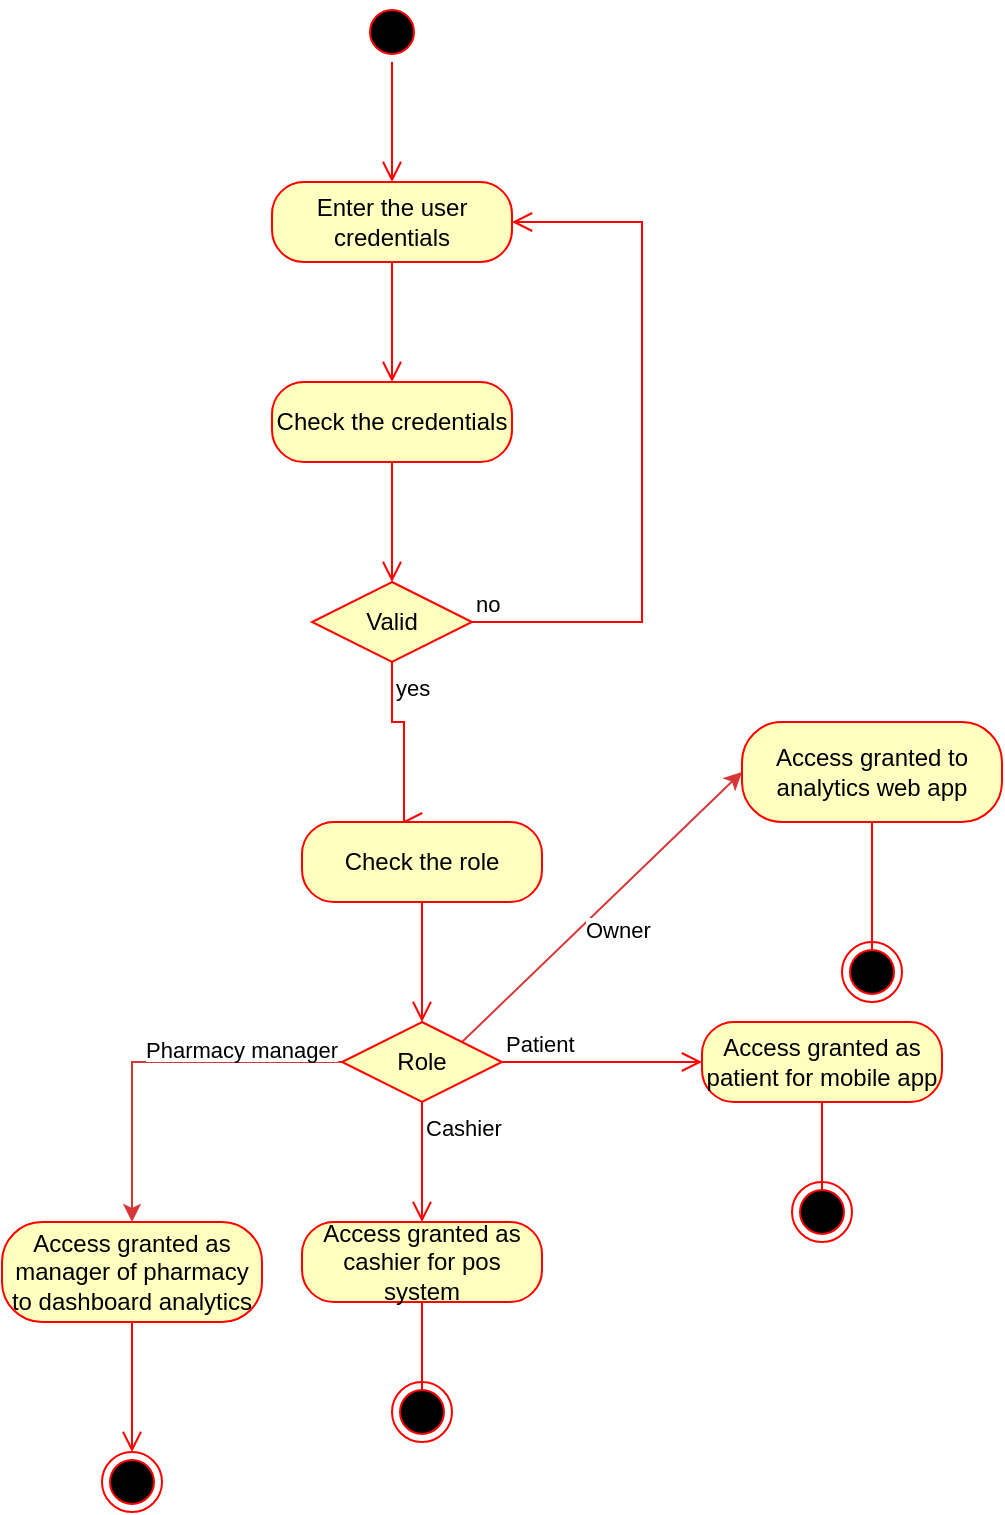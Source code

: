 <mxfile version="24.2.2" type="github">
  <diagram name="Page-1" id="9CuGm11pb3p5UBxIqzJ4">
    <mxGraphModel dx="996" dy="559" grid="1" gridSize="10" guides="1" tooltips="1" connect="1" arrows="1" fold="1" page="1" pageScale="1" pageWidth="850" pageHeight="1100" math="0" shadow="0">
      <root>
        <mxCell id="0" />
        <mxCell id="1" parent="0" />
        <mxCell id="XgTPd9MAxosdzQm31Srk-1" value="" style="ellipse;html=1;shape=startState;fillColor=#000000;strokeColor=#ff0000;" vertex="1" parent="1">
          <mxGeometry x="310" y="20" width="30" height="30" as="geometry" />
        </mxCell>
        <mxCell id="XgTPd9MAxosdzQm31Srk-2" value="" style="edgeStyle=orthogonalEdgeStyle;html=1;verticalAlign=bottom;endArrow=open;endSize=8;strokeColor=#ff0000;rounded=0;" edge="1" source="XgTPd9MAxosdzQm31Srk-1" parent="1">
          <mxGeometry relative="1" as="geometry">
            <mxPoint x="325" y="110" as="targetPoint" />
          </mxGeometry>
        </mxCell>
        <mxCell id="XgTPd9MAxosdzQm31Srk-3" value="Enter the user credentials" style="rounded=1;whiteSpace=wrap;html=1;arcSize=40;fontColor=#000000;fillColor=#ffffc0;strokeColor=#ff0000;" vertex="1" parent="1">
          <mxGeometry x="265" y="110" width="120" height="40" as="geometry" />
        </mxCell>
        <mxCell id="XgTPd9MAxosdzQm31Srk-4" value="" style="edgeStyle=orthogonalEdgeStyle;html=1;verticalAlign=bottom;endArrow=open;endSize=8;strokeColor=#ff0000;rounded=0;" edge="1" source="XgTPd9MAxosdzQm31Srk-3" parent="1">
          <mxGeometry relative="1" as="geometry">
            <mxPoint x="325" y="210" as="targetPoint" />
          </mxGeometry>
        </mxCell>
        <mxCell id="XgTPd9MAxosdzQm31Srk-5" value="Check the credentials" style="rounded=1;whiteSpace=wrap;html=1;arcSize=40;fontColor=#000000;fillColor=#ffffc0;strokeColor=#ff0000;" vertex="1" parent="1">
          <mxGeometry x="265" y="210" width="120" height="40" as="geometry" />
        </mxCell>
        <mxCell id="XgTPd9MAxosdzQm31Srk-6" value="" style="edgeStyle=orthogonalEdgeStyle;html=1;verticalAlign=bottom;endArrow=open;endSize=8;strokeColor=#ff0000;rounded=0;" edge="1" source="XgTPd9MAxosdzQm31Srk-5" parent="1">
          <mxGeometry relative="1" as="geometry">
            <mxPoint x="325" y="310" as="targetPoint" />
          </mxGeometry>
        </mxCell>
        <mxCell id="XgTPd9MAxosdzQm31Srk-7" value="Valid" style="rhombus;whiteSpace=wrap;html=1;fontColor=#000000;fillColor=#ffffc0;strokeColor=#ff0000;" vertex="1" parent="1">
          <mxGeometry x="285" y="310" width="80" height="40" as="geometry" />
        </mxCell>
        <mxCell id="XgTPd9MAxosdzQm31Srk-8" value="no" style="edgeStyle=orthogonalEdgeStyle;html=1;align=left;verticalAlign=bottom;endArrow=open;endSize=8;strokeColor=#ff0000;rounded=0;entryX=1;entryY=0.5;entryDx=0;entryDy=0;" edge="1" source="XgTPd9MAxosdzQm31Srk-7" parent="1" target="XgTPd9MAxosdzQm31Srk-3">
          <mxGeometry x="-1" relative="1" as="geometry">
            <mxPoint x="470" y="330" as="targetPoint" />
            <Array as="points">
              <mxPoint x="450" y="330" />
              <mxPoint x="450" y="130" />
            </Array>
          </mxGeometry>
        </mxCell>
        <mxCell id="XgTPd9MAxosdzQm31Srk-9" value="yes" style="edgeStyle=orthogonalEdgeStyle;html=1;align=left;verticalAlign=top;endArrow=open;endSize=8;strokeColor=#ff0000;rounded=0;" edge="1" source="XgTPd9MAxosdzQm31Srk-7" parent="1">
          <mxGeometry x="-1" relative="1" as="geometry">
            <mxPoint x="330" y="430" as="targetPoint" />
            <Array as="points">
              <mxPoint x="325" y="380" />
              <mxPoint x="331" y="380" />
            </Array>
          </mxGeometry>
        </mxCell>
        <mxCell id="XgTPd9MAxosdzQm31Srk-10" value="Check the role" style="rounded=1;whiteSpace=wrap;html=1;arcSize=40;fontColor=#000000;fillColor=#ffffc0;strokeColor=#ff0000;" vertex="1" parent="1">
          <mxGeometry x="280" y="430" width="120" height="40" as="geometry" />
        </mxCell>
        <mxCell id="XgTPd9MAxosdzQm31Srk-11" value="" style="edgeStyle=orthogonalEdgeStyle;html=1;verticalAlign=bottom;endArrow=open;endSize=8;strokeColor=#ff0000;rounded=0;" edge="1" source="XgTPd9MAxosdzQm31Srk-10" parent="1">
          <mxGeometry relative="1" as="geometry">
            <mxPoint x="340" y="530" as="targetPoint" />
          </mxGeometry>
        </mxCell>
        <mxCell id="XgTPd9MAxosdzQm31Srk-24" style="edgeStyle=orthogonalEdgeStyle;rounded=0;orthogonalLoop=1;jettySize=auto;html=1;exitX=0;exitY=0.5;exitDx=0;exitDy=0;entryX=0.5;entryY=0;entryDx=0;entryDy=0;strokeColor=#D73737;" edge="1" parent="1" source="XgTPd9MAxosdzQm31Srk-12" target="XgTPd9MAxosdzQm31Srk-21">
          <mxGeometry relative="1" as="geometry" />
        </mxCell>
        <mxCell id="XgTPd9MAxosdzQm31Srk-29" style="rounded=0;orthogonalLoop=1;jettySize=auto;html=1;exitX=1;exitY=0;exitDx=0;exitDy=0;entryX=0;entryY=0.5;entryDx=0;entryDy=0;strokeColor=#D73737;" edge="1" parent="1" source="XgTPd9MAxosdzQm31Srk-12" target="XgTPd9MAxosdzQm31Srk-27">
          <mxGeometry relative="1" as="geometry" />
        </mxCell>
        <mxCell id="XgTPd9MAxosdzQm31Srk-12" value="Role" style="rhombus;whiteSpace=wrap;html=1;fontColor=#000000;fillColor=#ffffc0;strokeColor=#ff0000;" vertex="1" parent="1">
          <mxGeometry x="300" y="530" width="80" height="40" as="geometry" />
        </mxCell>
        <mxCell id="XgTPd9MAxosdzQm31Srk-13" value="Patient" style="edgeStyle=orthogonalEdgeStyle;html=1;align=left;verticalAlign=bottom;endArrow=open;endSize=8;strokeColor=#ff0000;rounded=0;" edge="1" source="XgTPd9MAxosdzQm31Srk-12" parent="1">
          <mxGeometry x="-1" relative="1" as="geometry">
            <mxPoint x="480" y="550" as="targetPoint" />
          </mxGeometry>
        </mxCell>
        <mxCell id="XgTPd9MAxosdzQm31Srk-14" value="Cashier" style="edgeStyle=orthogonalEdgeStyle;html=1;align=left;verticalAlign=top;endArrow=open;endSize=8;strokeColor=#ff0000;rounded=0;" edge="1" source="XgTPd9MAxosdzQm31Srk-12" parent="1">
          <mxGeometry x="-1" relative="1" as="geometry">
            <mxPoint x="340" y="630" as="targetPoint" />
          </mxGeometry>
        </mxCell>
        <mxCell id="XgTPd9MAxosdzQm31Srk-15" value="Access granted as patient for mobile app" style="rounded=1;whiteSpace=wrap;html=1;arcSize=40;fontColor=#000000;fillColor=#ffffc0;strokeColor=#ff0000;" vertex="1" parent="1">
          <mxGeometry x="480" y="530" width="120" height="40" as="geometry" />
        </mxCell>
        <mxCell id="XgTPd9MAxosdzQm31Srk-16" value="" style="edgeStyle=orthogonalEdgeStyle;html=1;verticalAlign=bottom;endArrow=open;endSize=8;strokeColor=#ff0000;rounded=0;" edge="1" source="XgTPd9MAxosdzQm31Srk-15" parent="1">
          <mxGeometry relative="1" as="geometry">
            <mxPoint x="540" y="630" as="targetPoint" />
          </mxGeometry>
        </mxCell>
        <mxCell id="XgTPd9MAxosdzQm31Srk-17" value="" style="ellipse;html=1;shape=endState;fillColor=#000000;strokeColor=#ff0000;" vertex="1" parent="1">
          <mxGeometry x="525" y="610" width="30" height="30" as="geometry" />
        </mxCell>
        <mxCell id="XgTPd9MAxosdzQm31Srk-18" value="Access granted as cashier for pos system" style="rounded=1;whiteSpace=wrap;html=1;arcSize=40;fontColor=#000000;fillColor=#ffffc0;strokeColor=#ff0000;" vertex="1" parent="1">
          <mxGeometry x="280" y="630" width="120" height="40" as="geometry" />
        </mxCell>
        <mxCell id="XgTPd9MAxosdzQm31Srk-19" value="" style="edgeStyle=orthogonalEdgeStyle;html=1;verticalAlign=bottom;endArrow=open;endSize=8;strokeColor=#ff0000;rounded=0;" edge="1" source="XgTPd9MAxosdzQm31Srk-18" parent="1">
          <mxGeometry relative="1" as="geometry">
            <mxPoint x="340" y="730" as="targetPoint" />
          </mxGeometry>
        </mxCell>
        <mxCell id="XgTPd9MAxosdzQm31Srk-20" value="" style="ellipse;html=1;shape=endState;fillColor=#000000;strokeColor=#ff0000;" vertex="1" parent="1">
          <mxGeometry x="325" y="710" width="30" height="30" as="geometry" />
        </mxCell>
        <mxCell id="XgTPd9MAxosdzQm31Srk-21" value="Access granted as manager of pharmacy to dashboard analytics" style="rounded=1;whiteSpace=wrap;html=1;arcSize=40;fontColor=#000000;fillColor=#ffffc0;strokeColor=#ff0000;" vertex="1" parent="1">
          <mxGeometry x="130" y="630" width="130" height="50" as="geometry" />
        </mxCell>
        <mxCell id="XgTPd9MAxosdzQm31Srk-22" value="" style="edgeStyle=orthogonalEdgeStyle;html=1;verticalAlign=bottom;endArrow=open;endSize=8;strokeColor=#ff0000;rounded=0;" edge="1" source="XgTPd9MAxosdzQm31Srk-21" parent="1" target="XgTPd9MAxosdzQm31Srk-23">
          <mxGeometry relative="1" as="geometry">
            <mxPoint x="195" y="760" as="targetPoint" />
            <Array as="points">
              <mxPoint x="195" y="730" />
              <mxPoint x="195" y="730" />
            </Array>
          </mxGeometry>
        </mxCell>
        <mxCell id="XgTPd9MAxosdzQm31Srk-23" value="" style="ellipse;html=1;shape=endState;fillColor=#000000;strokeColor=#ff0000;" vertex="1" parent="1">
          <mxGeometry x="180" y="745" width="30" height="30" as="geometry" />
        </mxCell>
        <mxCell id="XgTPd9MAxosdzQm31Srk-26" value="&lt;span style=&quot;color: rgb(0, 0, 0); font-family: Helvetica; font-size: 11px; font-style: normal; font-variant-ligatures: normal; font-variant-caps: normal; font-weight: 400; letter-spacing: normal; orphans: 2; text-align: left; text-indent: 0px; text-transform: none; widows: 2; word-spacing: 0px; -webkit-text-stroke-width: 0px; white-space: nowrap; background-color: rgb(255, 255, 255); text-decoration-thickness: initial; text-decoration-style: initial; text-decoration-color: initial; display: inline !important; float: none;&quot;&gt;Pharmacy manager&lt;/span&gt;" style="text;whiteSpace=wrap;html=1;" vertex="1" parent="1">
          <mxGeometry x="200" y="530" width="70" height="40" as="geometry" />
        </mxCell>
        <mxCell id="XgTPd9MAxosdzQm31Srk-27" value="Access granted to analytics web app" style="rounded=1;whiteSpace=wrap;html=1;arcSize=40;fontColor=#000000;fillColor=#ffffc0;strokeColor=#ff0000;" vertex="1" parent="1">
          <mxGeometry x="500" y="380" width="130" height="50" as="geometry" />
        </mxCell>
        <mxCell id="XgTPd9MAxosdzQm31Srk-28" value="" style="edgeStyle=orthogonalEdgeStyle;html=1;verticalAlign=bottom;endArrow=open;endSize=8;strokeColor=#ff0000;rounded=0;" edge="1" source="XgTPd9MAxosdzQm31Srk-27" parent="1">
          <mxGeometry relative="1" as="geometry">
            <mxPoint x="565" y="510" as="targetPoint" />
          </mxGeometry>
        </mxCell>
        <mxCell id="XgTPd9MAxosdzQm31Srk-30" value="&lt;span style=&quot;color: rgb(0, 0, 0); font-family: Helvetica; font-size: 11px; font-style: normal; font-variant-ligatures: normal; font-variant-caps: normal; font-weight: 400; letter-spacing: normal; orphans: 2; text-align: left; text-indent: 0px; text-transform: none; widows: 2; word-spacing: 0px; -webkit-text-stroke-width: 0px; white-space: nowrap; background-color: rgb(255, 255, 255); text-decoration-thickness: initial; text-decoration-style: initial; text-decoration-color: initial; display: inline !important; float: none;&quot;&gt;Owner&lt;/span&gt;" style="text;whiteSpace=wrap;html=1;" vertex="1" parent="1">
          <mxGeometry x="420" y="470" width="70" height="40" as="geometry" />
        </mxCell>
        <mxCell id="XgTPd9MAxosdzQm31Srk-31" value="" style="ellipse;html=1;shape=endState;fillColor=#000000;strokeColor=#ff0000;" vertex="1" parent="1">
          <mxGeometry x="550" y="490" width="30" height="30" as="geometry" />
        </mxCell>
      </root>
    </mxGraphModel>
  </diagram>
</mxfile>
